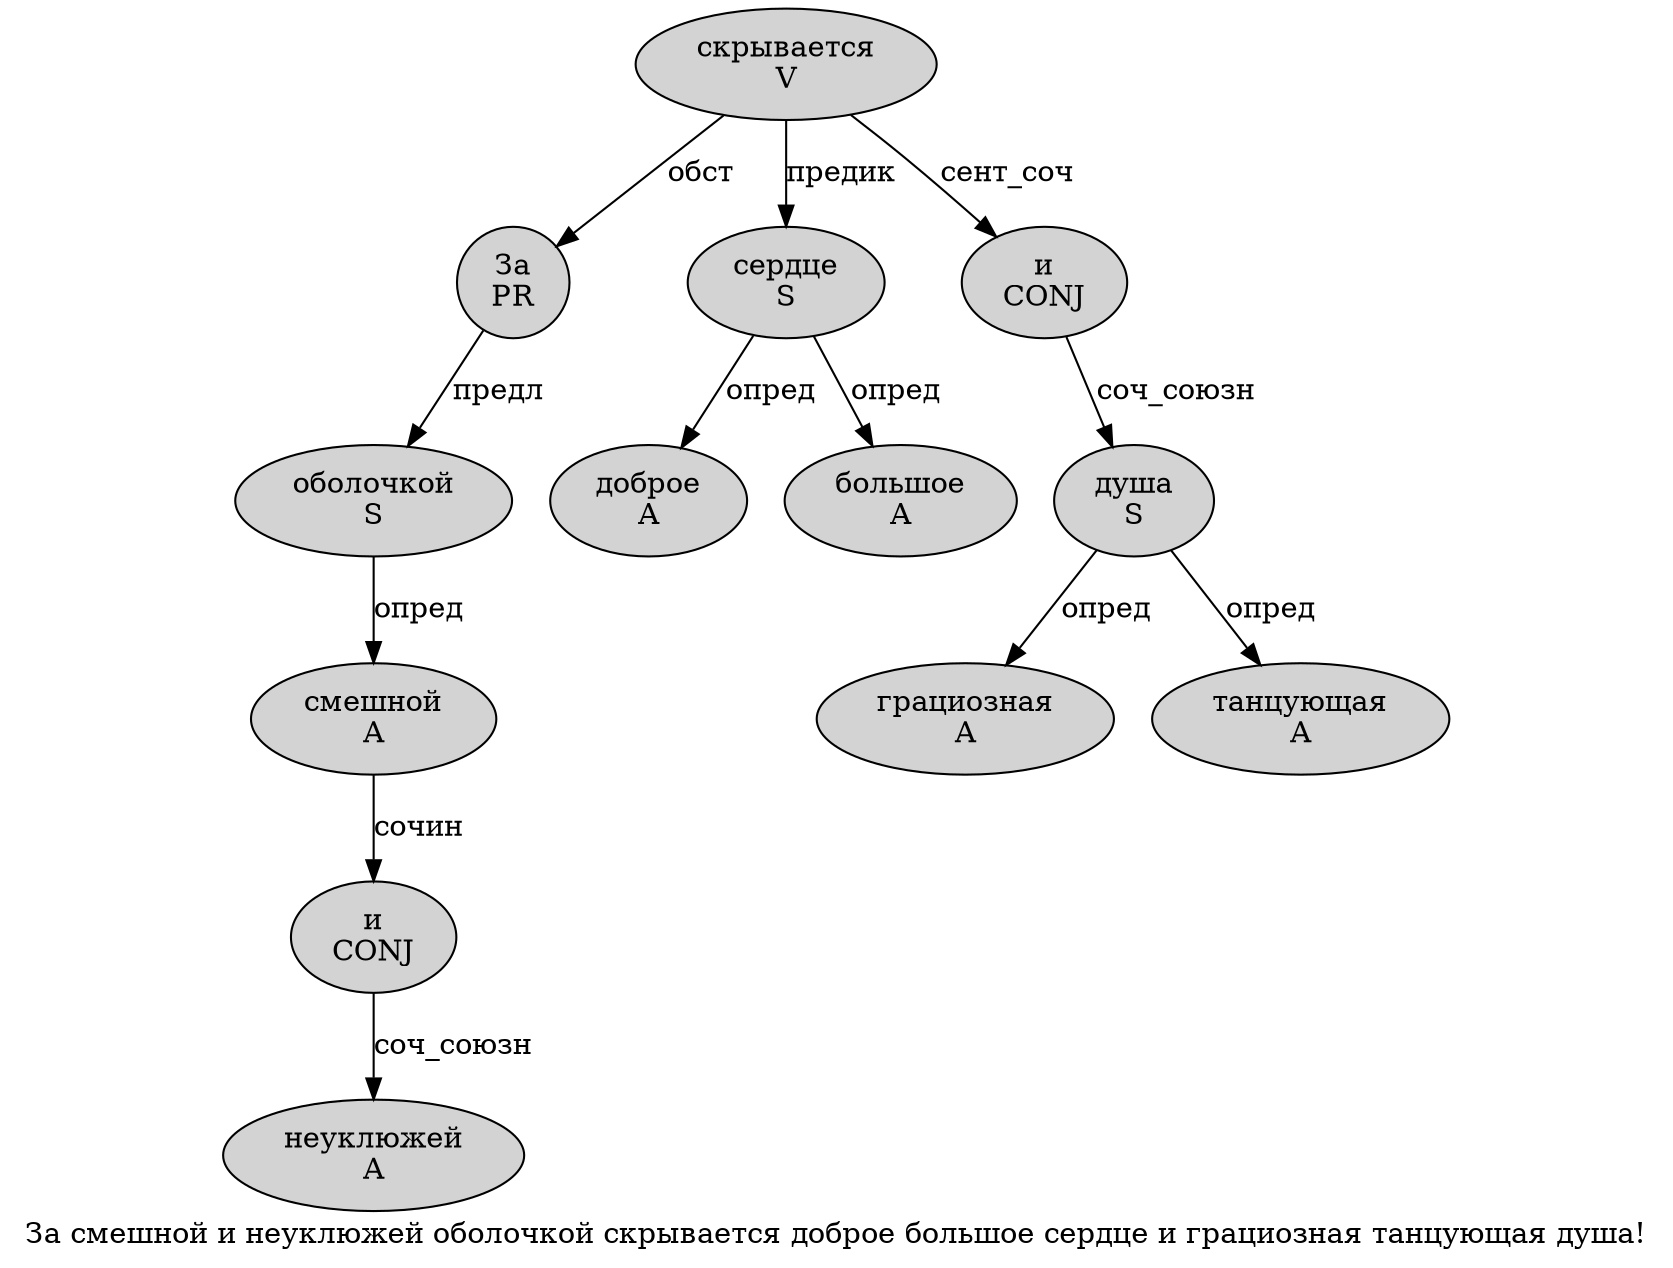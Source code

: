 digraph SENTENCE_2300 {
	graph [label="За смешной и неуклюжей оболочкой скрывается доброе большое сердце и грациозная танцующая душа!"]
	node [style=filled]
		0 [label="За
PR" color="" fillcolor=lightgray penwidth=1 shape=ellipse]
		1 [label="смешной
A" color="" fillcolor=lightgray penwidth=1 shape=ellipse]
		2 [label="и
CONJ" color="" fillcolor=lightgray penwidth=1 shape=ellipse]
		3 [label="неуклюжей
A" color="" fillcolor=lightgray penwidth=1 shape=ellipse]
		4 [label="оболочкой
S" color="" fillcolor=lightgray penwidth=1 shape=ellipse]
		5 [label="скрывается
V" color="" fillcolor=lightgray penwidth=1 shape=ellipse]
		6 [label="доброе
A" color="" fillcolor=lightgray penwidth=1 shape=ellipse]
		7 [label="большое
A" color="" fillcolor=lightgray penwidth=1 shape=ellipse]
		8 [label="сердце
S" color="" fillcolor=lightgray penwidth=1 shape=ellipse]
		9 [label="и
CONJ" color="" fillcolor=lightgray penwidth=1 shape=ellipse]
		10 [label="грациозная
A" color="" fillcolor=lightgray penwidth=1 shape=ellipse]
		11 [label="танцующая
A" color="" fillcolor=lightgray penwidth=1 shape=ellipse]
		12 [label="душа
S" color="" fillcolor=lightgray penwidth=1 shape=ellipse]
			5 -> 0 [label="обст"]
			5 -> 8 [label="предик"]
			5 -> 9 [label="сент_соч"]
			8 -> 6 [label="опред"]
			8 -> 7 [label="опред"]
			1 -> 2 [label="сочин"]
			9 -> 12 [label="соч_союзн"]
			2 -> 3 [label="соч_союзн"]
			0 -> 4 [label="предл"]
			12 -> 10 [label="опред"]
			12 -> 11 [label="опред"]
			4 -> 1 [label="опред"]
}